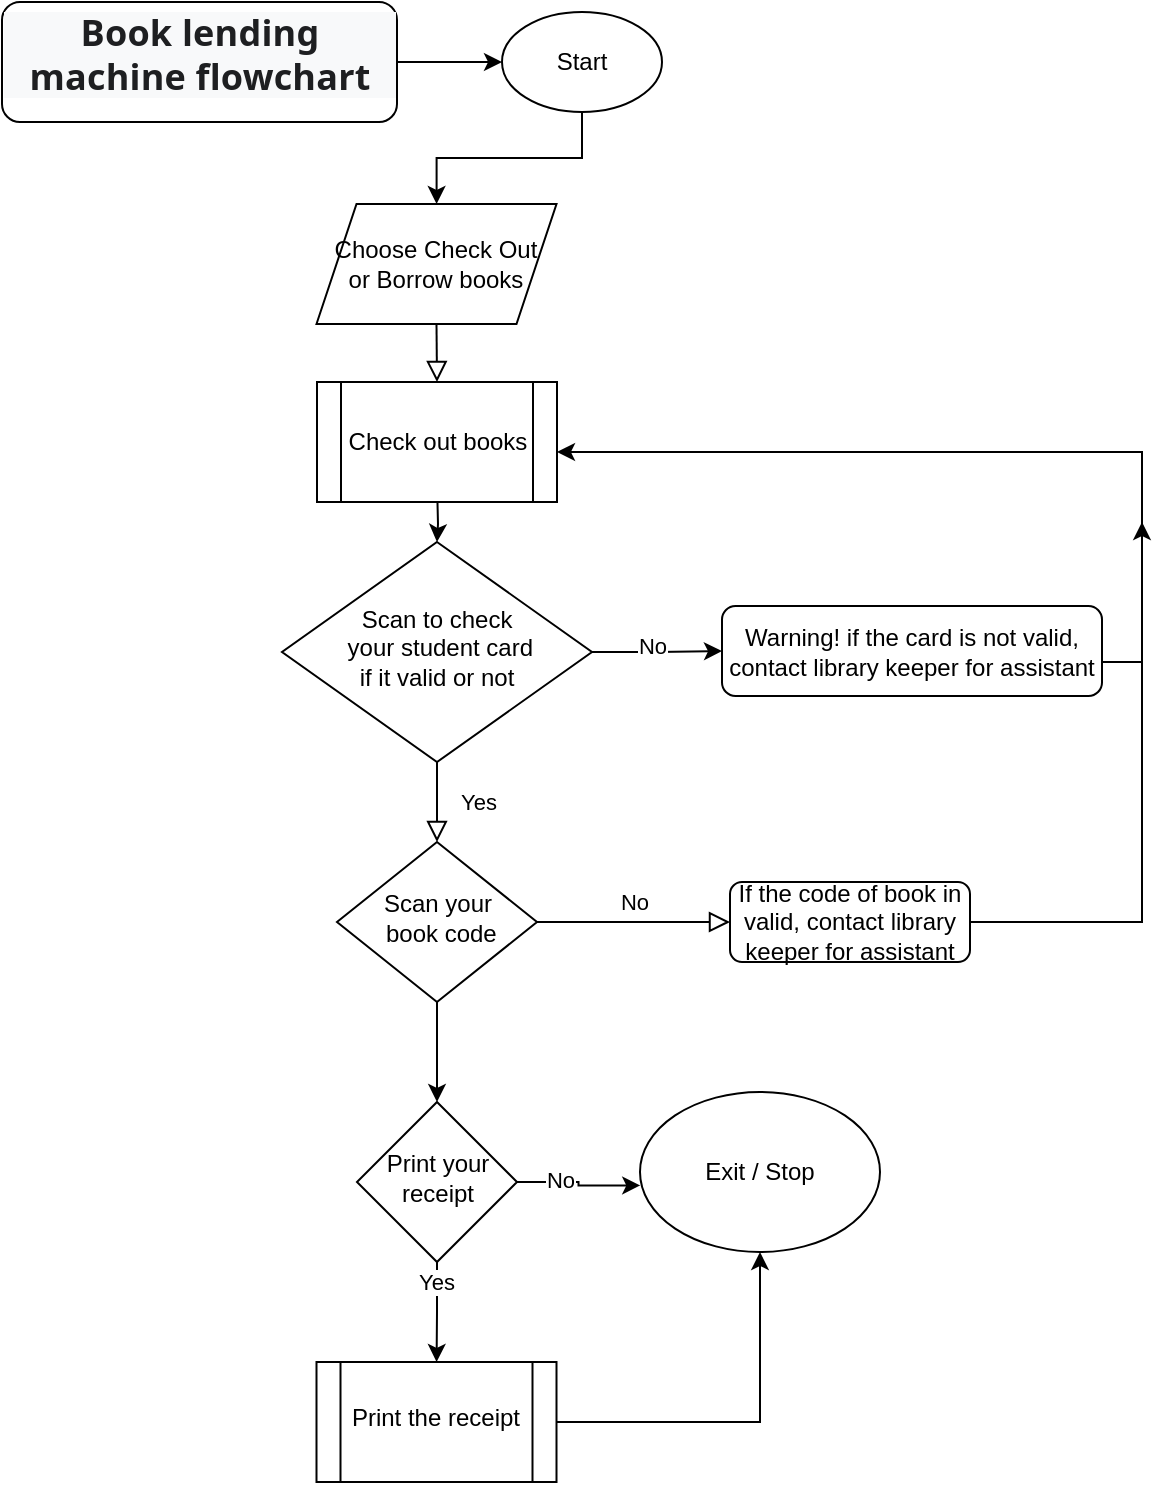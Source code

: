 <mxfile version="21.6.9" type="github">
  <diagram id="C5RBs43oDa-KdzZeNtuy" name="Page-1">
    <mxGraphModel dx="830" dy="437" grid="1" gridSize="10" guides="1" tooltips="1" connect="1" arrows="1" fold="1" page="1" pageScale="1" pageWidth="827" pageHeight="1169" math="0" shadow="0">
      <root>
        <mxCell id="WIyWlLk6GJQsqaUBKTNV-0" />
        <mxCell id="WIyWlLk6GJQsqaUBKTNV-1" parent="WIyWlLk6GJQsqaUBKTNV-0" />
        <mxCell id="WIyWlLk6GJQsqaUBKTNV-2" value="" style="rounded=0;html=1;jettySize=auto;orthogonalLoop=1;fontSize=11;endArrow=block;endFill=0;endSize=8;strokeWidth=1;shadow=0;labelBackgroundColor=none;edgeStyle=orthogonalEdgeStyle;exitX=0.5;exitY=1;exitDx=0;exitDy=0;entryX=0.5;entryY=0;entryDx=0;entryDy=0;" parent="WIyWlLk6GJQsqaUBKTNV-1" source="NMOFV6OU0tz58PaQARlo-10" target="NMOFV6OU0tz58PaQARlo-19" edge="1">
          <mxGeometry relative="1" as="geometry">
            <mxPoint x="219.294" y="190.0" as="sourcePoint" />
            <mxPoint x="217.5" y="210" as="targetPoint" />
          </mxGeometry>
        </mxCell>
        <mxCell id="NMOFV6OU0tz58PaQARlo-11" value="" style="edgeStyle=orthogonalEdgeStyle;rounded=0;orthogonalLoop=1;jettySize=auto;html=1;entryX=0;entryY=0.5;entryDx=0;entryDy=0;" edge="1" parent="WIyWlLk6GJQsqaUBKTNV-1" source="WIyWlLk6GJQsqaUBKTNV-3" target="NMOFV6OU0tz58PaQARlo-31">
          <mxGeometry relative="1" as="geometry" />
        </mxCell>
        <mxCell id="WIyWlLk6GJQsqaUBKTNV-3" value="&lt;h4 style=&quot;box-sizing: border-box; margin-top: 0px; margin-bottom: 0.5rem; line-height: 1.2; font-size: 18px; font-family: &amp;quot;Noto Sans&amp;quot;, -apple-system, BlinkMacSystemFont, &amp;quot;Segoe UI&amp;quot;, &amp;quot;Helvetica Neue&amp;quot;, Arial, sans-serif, &amp;quot;Apple Color Emoji&amp;quot;, &amp;quot;Segoe UI Emoji&amp;quot;, &amp;quot;Segoe UI Symbol&amp;quot;; color: rgb(30, 31, 33); letter-spacing: 0.1px; background-color: rgb(248, 249, 250);&quot; id=&quot;yui_3_17_2_1_1693217284530_504&quot;&gt;Book lending machine flowchart&lt;/h4&gt;" style="rounded=1;whiteSpace=wrap;html=1;fontSize=12;glass=0;strokeWidth=1;shadow=0;align=center;" parent="WIyWlLk6GJQsqaUBKTNV-1" vertex="1">
          <mxGeometry width="197.5" height="60" as="geometry" />
        </mxCell>
        <mxCell id="WIyWlLk6GJQsqaUBKTNV-4" value="Yes" style="rounded=0;html=1;jettySize=auto;orthogonalLoop=1;fontSize=11;endArrow=block;endFill=0;endSize=8;strokeWidth=1;shadow=0;labelBackgroundColor=none;edgeStyle=orthogonalEdgeStyle;" parent="WIyWlLk6GJQsqaUBKTNV-1" source="WIyWlLk6GJQsqaUBKTNV-6" target="WIyWlLk6GJQsqaUBKTNV-10" edge="1">
          <mxGeometry y="20" relative="1" as="geometry">
            <mxPoint as="offset" />
          </mxGeometry>
        </mxCell>
        <mxCell id="NMOFV6OU0tz58PaQARlo-2" value="" style="edgeStyle=orthogonalEdgeStyle;rounded=0;orthogonalLoop=1;jettySize=auto;html=1;" edge="1" parent="WIyWlLk6GJQsqaUBKTNV-1" source="WIyWlLk6GJQsqaUBKTNV-6" target="NMOFV6OU0tz58PaQARlo-1">
          <mxGeometry relative="1" as="geometry" />
        </mxCell>
        <mxCell id="NMOFV6OU0tz58PaQARlo-7" value="No" style="edgeLabel;html=1;align=center;verticalAlign=middle;resizable=0;points=[];" vertex="1" connectable="0" parent="NMOFV6OU0tz58PaQARlo-2">
          <mxGeometry x="-0.084" y="4" relative="1" as="geometry">
            <mxPoint y="1" as="offset" />
          </mxGeometry>
        </mxCell>
        <mxCell id="WIyWlLk6GJQsqaUBKTNV-6" value="Scan to check&lt;br&gt;&amp;nbsp;your student card &lt;br&gt;if it valid or not" style="rhombus;whiteSpace=wrap;html=1;shadow=0;fontFamily=Helvetica;fontSize=12;align=center;strokeWidth=1;spacing=6;spacingTop=-4;" parent="WIyWlLk6GJQsqaUBKTNV-1" vertex="1">
          <mxGeometry x="140" y="270" width="155" height="110" as="geometry" />
        </mxCell>
        <mxCell id="WIyWlLk6GJQsqaUBKTNV-9" value="No" style="edgeStyle=orthogonalEdgeStyle;rounded=0;html=1;jettySize=auto;orthogonalLoop=1;fontSize=11;endArrow=block;endFill=0;endSize=8;strokeWidth=1;shadow=0;labelBackgroundColor=none;" parent="WIyWlLk6GJQsqaUBKTNV-1" source="WIyWlLk6GJQsqaUBKTNV-10" target="WIyWlLk6GJQsqaUBKTNV-12" edge="1">
          <mxGeometry y="10" relative="1" as="geometry">
            <mxPoint as="offset" />
          </mxGeometry>
        </mxCell>
        <mxCell id="NMOFV6OU0tz58PaQARlo-21" value="" style="edgeStyle=orthogonalEdgeStyle;rounded=0;orthogonalLoop=1;jettySize=auto;html=1;" edge="1" parent="WIyWlLk6GJQsqaUBKTNV-1" source="WIyWlLk6GJQsqaUBKTNV-10" target="NMOFV6OU0tz58PaQARlo-20">
          <mxGeometry relative="1" as="geometry" />
        </mxCell>
        <mxCell id="WIyWlLk6GJQsqaUBKTNV-10" value="Scan your&lt;br&gt;&amp;nbsp;book code" style="rhombus;whiteSpace=wrap;html=1;shadow=0;fontFamily=Helvetica;fontSize=12;align=center;strokeWidth=1;spacing=6;spacingTop=-4;" parent="WIyWlLk6GJQsqaUBKTNV-1" vertex="1">
          <mxGeometry x="167.5" y="420" width="100" height="80" as="geometry" />
        </mxCell>
        <mxCell id="NMOFV6OU0tz58PaQARlo-6" value="" style="edgeStyle=orthogonalEdgeStyle;rounded=0;orthogonalLoop=1;jettySize=auto;html=1;" edge="1" parent="WIyWlLk6GJQsqaUBKTNV-1" source="WIyWlLk6GJQsqaUBKTNV-12">
          <mxGeometry relative="1" as="geometry">
            <mxPoint x="570" y="260" as="targetPoint" />
            <Array as="points">
              <mxPoint x="570" y="460" />
            </Array>
          </mxGeometry>
        </mxCell>
        <mxCell id="WIyWlLk6GJQsqaUBKTNV-12" value="If the code of book in valid, contact library keeper for assistant" style="rounded=1;whiteSpace=wrap;html=1;fontSize=12;glass=0;strokeWidth=1;shadow=0;" parent="WIyWlLk6GJQsqaUBKTNV-1" vertex="1">
          <mxGeometry x="364" y="440" width="120" height="40" as="geometry" />
        </mxCell>
        <mxCell id="NMOFV6OU0tz58PaQARlo-4" value="" style="edgeStyle=orthogonalEdgeStyle;rounded=0;orthogonalLoop=1;jettySize=auto;html=1;entryX=1;entryY=0.5;entryDx=0;entryDy=0;" edge="1" parent="WIyWlLk6GJQsqaUBKTNV-1" source="NMOFV6OU0tz58PaQARlo-1">
          <mxGeometry relative="1" as="geometry">
            <mxPoint x="277.5" y="225" as="targetPoint" />
            <Array as="points">
              <mxPoint x="570" y="330" />
              <mxPoint x="570" y="225" />
            </Array>
          </mxGeometry>
        </mxCell>
        <mxCell id="NMOFV6OU0tz58PaQARlo-1" value="Warning! if the card is not valid, contact library keeper for assistant" style="rounded=1;whiteSpace=wrap;html=1;fontSize=12;glass=0;strokeWidth=1;shadow=0;" vertex="1" parent="WIyWlLk6GJQsqaUBKTNV-1">
          <mxGeometry x="360" y="302" width="190" height="45" as="geometry" />
        </mxCell>
        <mxCell id="NMOFV6OU0tz58PaQARlo-10" value="Choose Check Out &lt;br&gt;or Borrow books" style="shape=parallelogram;perimeter=parallelogramPerimeter;whiteSpace=wrap;html=1;fixedSize=1;" vertex="1" parent="WIyWlLk6GJQsqaUBKTNV-1">
          <mxGeometry x="157.25" y="101" width="120" height="60" as="geometry" />
        </mxCell>
        <mxCell id="NMOFV6OU0tz58PaQARlo-16" value="" style="edgeStyle=orthogonalEdgeStyle;rounded=0;orthogonalLoop=1;jettySize=auto;html=1;" edge="1" parent="WIyWlLk6GJQsqaUBKTNV-1" target="WIyWlLk6GJQsqaUBKTNV-6">
          <mxGeometry relative="1" as="geometry">
            <mxPoint x="217.5" y="240" as="sourcePoint" />
          </mxGeometry>
        </mxCell>
        <mxCell id="NMOFV6OU0tz58PaQARlo-19" value="Check out books" style="shape=process;whiteSpace=wrap;html=1;backgroundOutline=1;" vertex="1" parent="WIyWlLk6GJQsqaUBKTNV-1">
          <mxGeometry x="157.5" y="190" width="120" height="60" as="geometry" />
        </mxCell>
        <mxCell id="NMOFV6OU0tz58PaQARlo-23" value="" style="edgeStyle=orthogonalEdgeStyle;rounded=0;orthogonalLoop=1;jettySize=auto;html=1;entryX=0.001;entryY=0.584;entryDx=0;entryDy=0;entryPerimeter=0;" edge="1" parent="WIyWlLk6GJQsqaUBKTNV-1" source="NMOFV6OU0tz58PaQARlo-20" target="NMOFV6OU0tz58PaQARlo-30">
          <mxGeometry relative="1" as="geometry">
            <mxPoint x="317.5" y="591.0" as="targetPoint" />
          </mxGeometry>
        </mxCell>
        <mxCell id="NMOFV6OU0tz58PaQARlo-24" value="No" style="edgeLabel;html=1;align=center;verticalAlign=middle;resizable=0;points=[];" vertex="1" connectable="0" parent="NMOFV6OU0tz58PaQARlo-23">
          <mxGeometry x="-0.331" y="1" relative="1" as="geometry">
            <mxPoint as="offset" />
          </mxGeometry>
        </mxCell>
        <mxCell id="NMOFV6OU0tz58PaQARlo-26" value="" style="edgeStyle=orthogonalEdgeStyle;rounded=0;orthogonalLoop=1;jettySize=auto;html=1;" edge="1" parent="WIyWlLk6GJQsqaUBKTNV-1" source="NMOFV6OU0tz58PaQARlo-20" target="NMOFV6OU0tz58PaQARlo-25">
          <mxGeometry relative="1" as="geometry" />
        </mxCell>
        <mxCell id="NMOFV6OU0tz58PaQARlo-29" value="Yes" style="edgeLabel;html=1;align=center;verticalAlign=middle;resizable=0;points=[];" vertex="1" connectable="0" parent="NMOFV6OU0tz58PaQARlo-26">
          <mxGeometry x="-0.617" y="-1" relative="1" as="geometry">
            <mxPoint as="offset" />
          </mxGeometry>
        </mxCell>
        <mxCell id="NMOFV6OU0tz58PaQARlo-20" value="Print your receipt" style="rhombus;whiteSpace=wrap;html=1;shadow=0;strokeWidth=1;spacing=6;spacingTop=-4;" vertex="1" parent="WIyWlLk6GJQsqaUBKTNV-1">
          <mxGeometry x="177.5" y="550" width="80" height="80" as="geometry" />
        </mxCell>
        <mxCell id="NMOFV6OU0tz58PaQARlo-28" value="" style="edgeStyle=orthogonalEdgeStyle;rounded=0;orthogonalLoop=1;jettySize=auto;html=1;entryX=0.5;entryY=1;entryDx=0;entryDy=0;" edge="1" parent="WIyWlLk6GJQsqaUBKTNV-1" source="NMOFV6OU0tz58PaQARlo-25" target="NMOFV6OU0tz58PaQARlo-30">
          <mxGeometry relative="1" as="geometry">
            <mxPoint x="378" y="630" as="targetPoint" />
          </mxGeometry>
        </mxCell>
        <mxCell id="NMOFV6OU0tz58PaQARlo-25" value="Print the receipt" style="shape=process;whiteSpace=wrap;html=1;backgroundOutline=1;shadow=0;strokeWidth=1;spacing=6;spacingTop=-4;" vertex="1" parent="WIyWlLk6GJQsqaUBKTNV-1">
          <mxGeometry x="157.25" y="680" width="120" height="60" as="geometry" />
        </mxCell>
        <mxCell id="NMOFV6OU0tz58PaQARlo-30" value="Exit / Stop" style="ellipse;whiteSpace=wrap;html=1;" vertex="1" parent="WIyWlLk6GJQsqaUBKTNV-1">
          <mxGeometry x="319" y="545" width="120" height="80" as="geometry" />
        </mxCell>
        <mxCell id="NMOFV6OU0tz58PaQARlo-32" value="" style="edgeStyle=orthogonalEdgeStyle;rounded=0;orthogonalLoop=1;jettySize=auto;html=1;" edge="1" parent="WIyWlLk6GJQsqaUBKTNV-1" source="NMOFV6OU0tz58PaQARlo-31" target="NMOFV6OU0tz58PaQARlo-10">
          <mxGeometry relative="1" as="geometry" />
        </mxCell>
        <mxCell id="NMOFV6OU0tz58PaQARlo-31" value="Start" style="ellipse;whiteSpace=wrap;html=1;" vertex="1" parent="WIyWlLk6GJQsqaUBKTNV-1">
          <mxGeometry x="250" y="5" width="80" height="50" as="geometry" />
        </mxCell>
      </root>
    </mxGraphModel>
  </diagram>
</mxfile>
